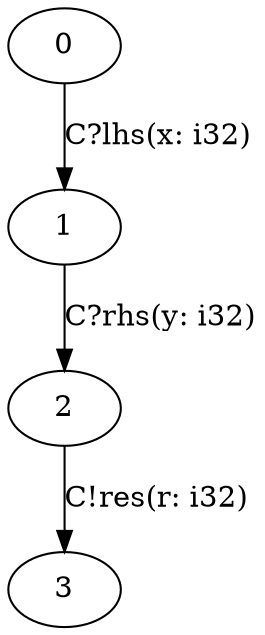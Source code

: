 digraph S {
  0;
  1;
  2;
  3;
  
  
  0 -> 1 [label="C?lhs(x: i32)", ];
  1 -> 2 [label="C?rhs(y: i32)", ];
  2 -> 3 [label="C!res(r: i32)", ];
  
  }

